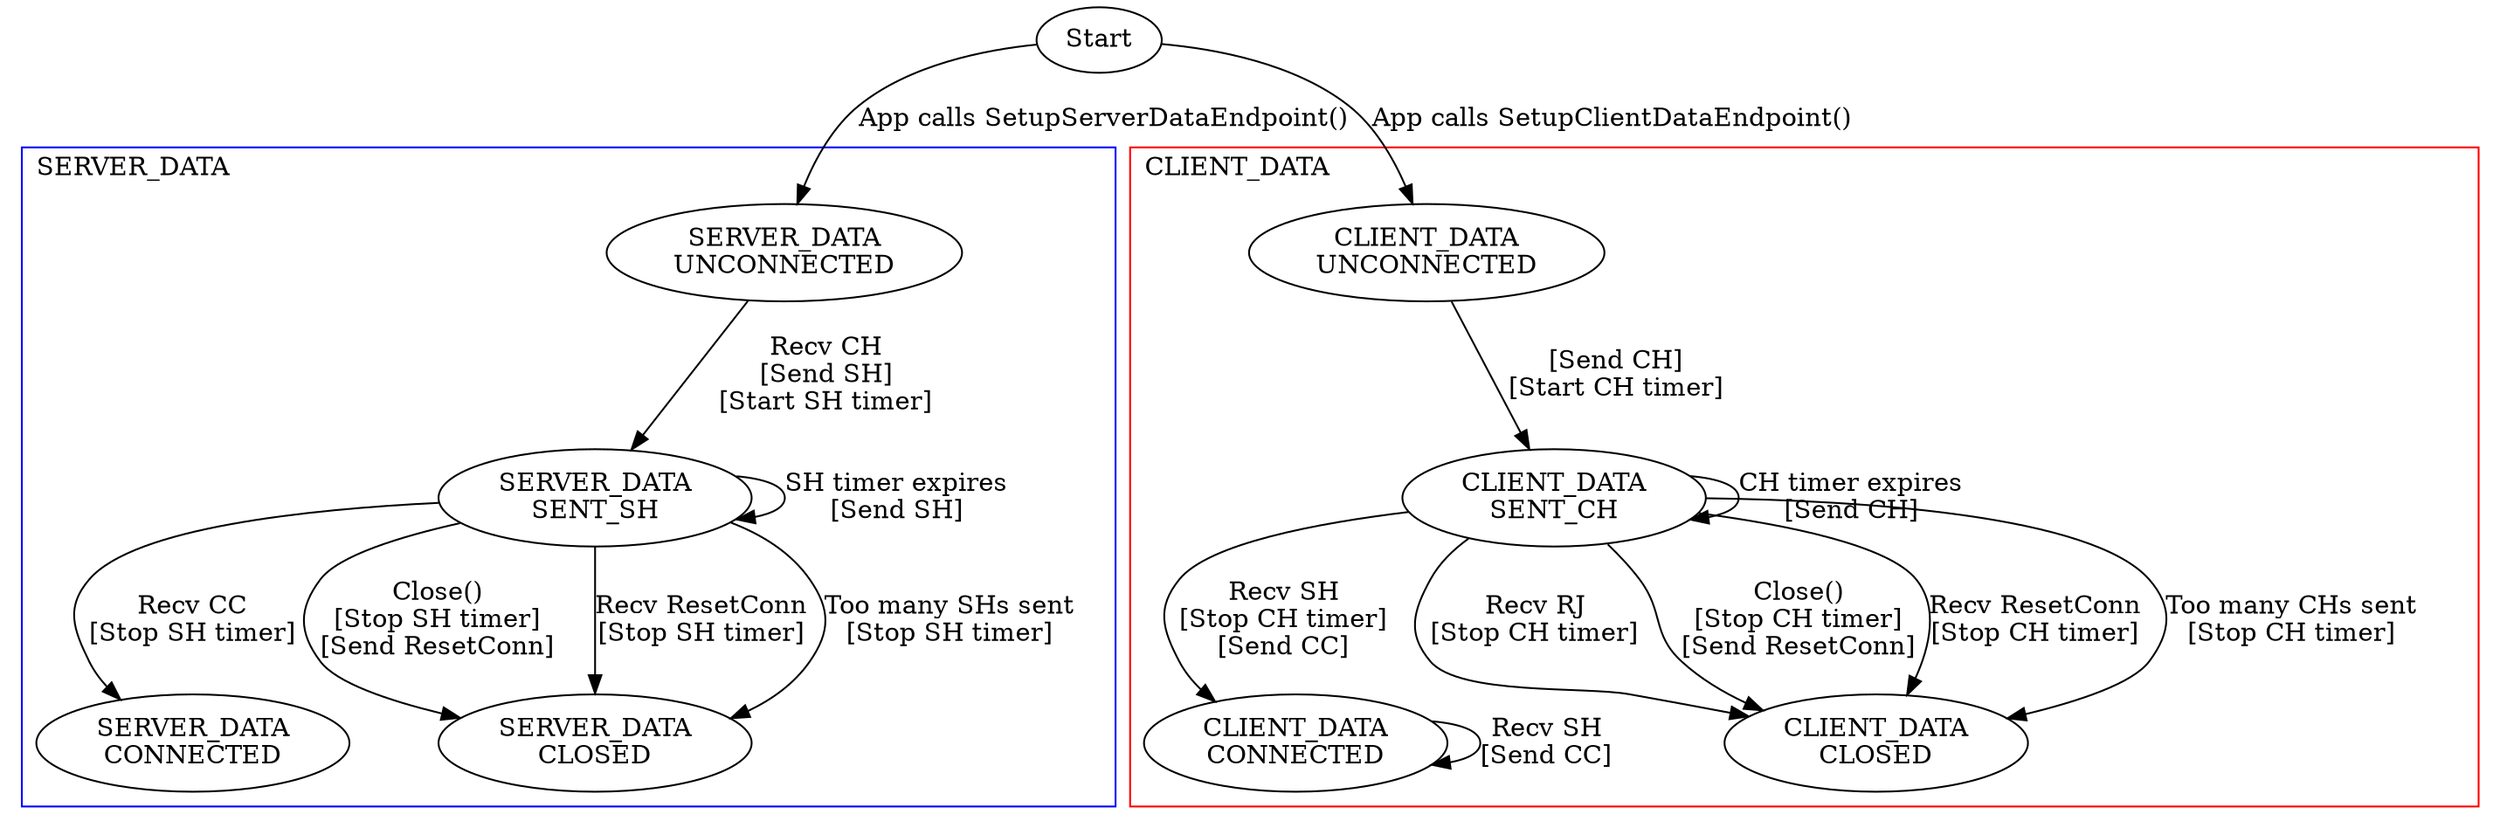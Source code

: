 digraph sliq_connection_establishment_direct {
    strt [ shape = ellipse, label = "Start" ];
    sduc [ shape = ellipse, label = "SERVER_DATA\nUNCONNECTED" ];
    sdss [ shape = ellipse, label = "SERVER_DATA\nSENT_SH" ];
    sdcn [ shape = ellipse, label = "SERVER_DATA\nCONNECTED" ];
    cduc [ shape = ellipse, label = "CLIENT_DATA\nUNCONNECTED" ];
    cdsc [ shape = ellipse, label = "CLIENT_DATA\nSENT_CH" ];
    cdcn [ shape = ellipse, label = "CLIENT_DATA\nCONNECTED" ];
    cls1 [ shape = ellipse, label = "SERVER_DATA\nCLOSED" ];
    cls2 [ shape = ellipse, label = "CLIENT_DATA\nCLOSED" ];

    strt -> sduc [ label = "App calls SetupServerDataEndpoint()" ];

    subgraph cluster0 {
        label = "SERVER_DATA";
        labeljust = "l";
        color = blue;
        sduc -> sdss [ label = "Recv CH\n[Send SH]\n[Start SH timer]" ];
        sdss -> sdss [ label = "SH timer expires\n[Send SH]" ];
        sdss -> sdcn [ label = "Recv CC\n[Stop SH timer]" ];
        sdss -> cls1 [ label = "Close()\n[Stop SH timer]\n[Send ResetConn]" ];
        sdss -> cls1 [ label = "Recv ResetConn\n[Stop SH timer]" ];
        sdss -> cls1 [ label = "Too many SHs sent\n[Stop SH timer]" ];
    }

    strt -> cduc [ label = "App calls SetupClientDataEndpoint()" ];

    subgraph cluster1 {
        label = "CLIENT_DATA";
        labeljust = "l";
        color = red;
        cduc -> cdsc [ label = "[Send CH]\n[Start CH timer]" ];
        cdsc -> cdsc [ label = "CH timer expires\n[Send CH]" ];
        cdsc -> cdcn [ label = "Recv SH\n[Stop CH timer]\n[Send CC]" ];
        cdsc -> cls2 [ label = "Recv RJ\n[Stop CH timer]" ];
        cdcn -> cdcn [ label = "Recv SH\n[Send CC]" ];
        cdsc -> cls2 [ label = "Close()\n[Stop CH timer]\n[Send ResetConn]" ];
        cdsc -> cls2 [ label = "Recv ResetConn\n[Stop CH timer]" ];
        cdsc -> cls2 [ label = "Too many CHs sent\n[Stop CH timer]" ];
    }
}
